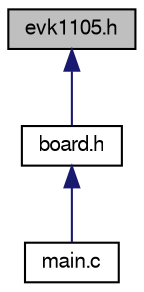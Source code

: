digraph G
{
  edge [fontname="FreeSans",fontsize="10",labelfontname="FreeSans",labelfontsize="10"];
  node [fontname="FreeSans",fontsize="10",shape=record];
  Node1 [label="evk1105.h",height=0.2,width=0.4,color="black", fillcolor="grey75", style="filled" fontcolor="black"];
  Node1 -> Node2 [dir=back,color="midnightblue",fontsize="10",style="solid",fontname="FreeSans"];
  Node2 [label="board.h",height=0.2,width=0.4,color="black", fillcolor="white", style="filled",URL="$board_8h.html",tooltip="Standard board header file."];
  Node2 -> Node3 [dir=back,color="midnightblue",fontsize="10",style="solid",fontname="FreeSans"];
  Node3 [label="main.c",height=0.2,width=0.4,color="black", fillcolor="white", style="filled",URL="$main_8c.html"];
}
